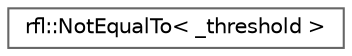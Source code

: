 digraph "类继承关系图"
{
 // LATEX_PDF_SIZE
  bgcolor="transparent";
  edge [fontname=Helvetica,fontsize=10,labelfontname=Helvetica,labelfontsize=10];
  node [fontname=Helvetica,fontsize=10,shape=box,height=0.2,width=0.4];
  rankdir="LR";
  Node0 [id="Node000000",label="rfl::NotEqualTo\< _threshold \>",height=0.2,width=0.4,color="grey40", fillcolor="white", style="filled",URL="$structrfl_1_1_not_equal_to.html",tooltip=" "];
}
